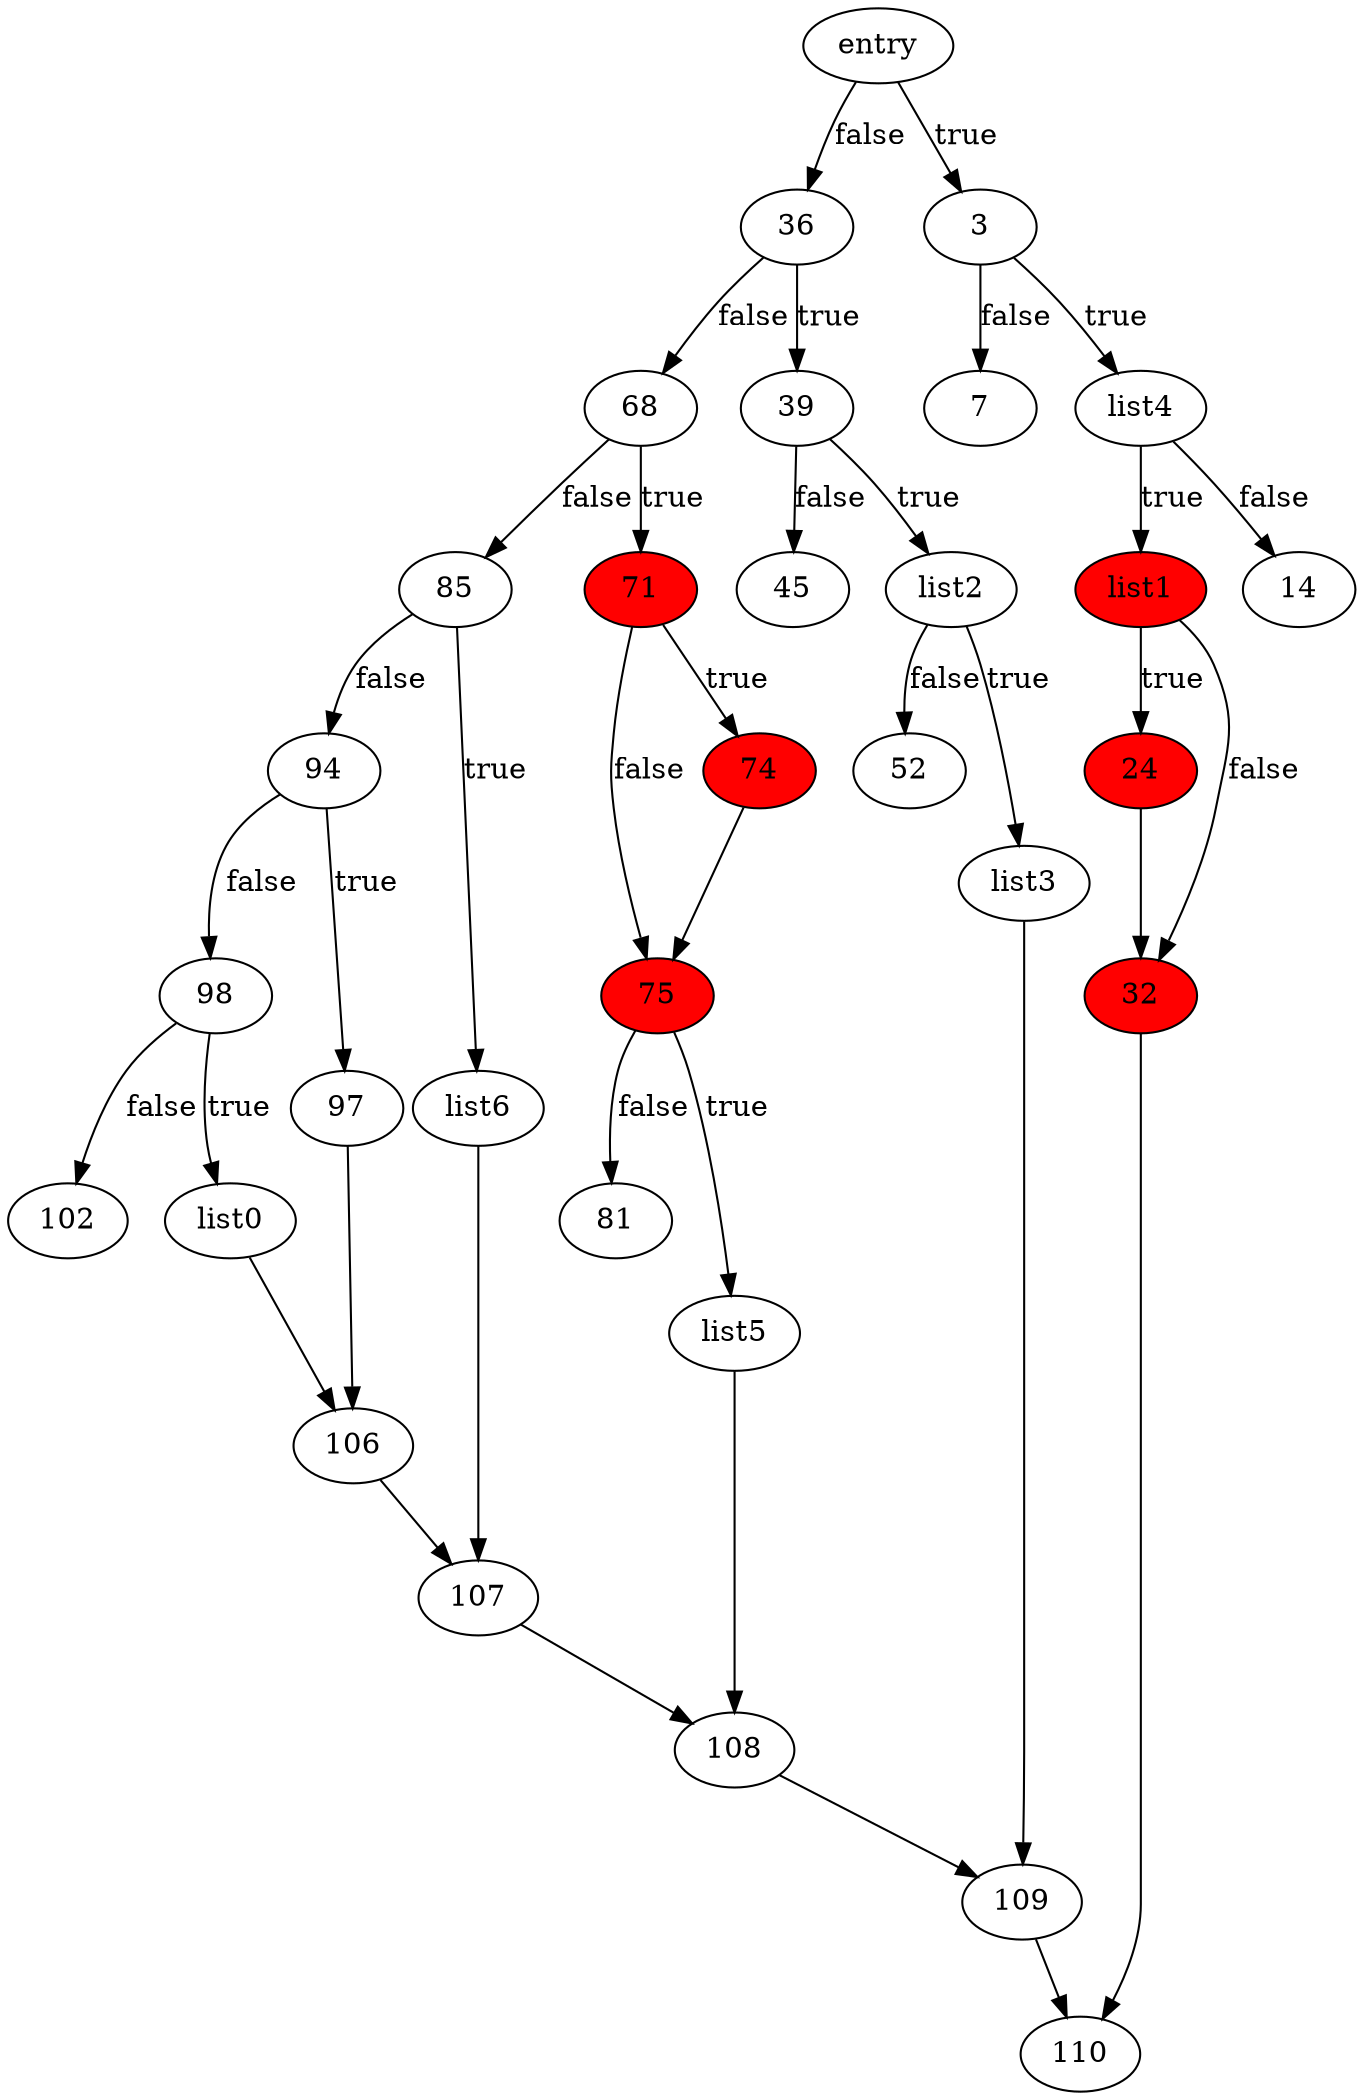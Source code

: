 digraph stmt {
	node [style="filled" fillcolor="white"]

	0->36 [label="false"];
	0->3 [label="true"];
	3->7 [label="false"];
	24->32;
	32->110;
	36->68 [label="false"];
	36->39 [label="true"];
	39->45 [label="false"];
	68->85 [label="false"];
	68->71 [label="true"];
	71->75 [label="false"];
	71->74 [label="true"];
	74->75;
	75->81 [label="false"];
	85->94 [label="false"];
	94->98 [label="false"];
	94->97 [label="true"];
	97->106;
	98->102 [label="false"];
	106->107;
	107->108;
	108->109;
	109->110;
	98->list0 [label="true"];
	list0->106;
	list1->32 [label="false"];
	list1->24 [label="true"];
	39->list2 [label="true"];
	list2->52 [label="false"];
	list2->list3 [label="true"];
	list3->109;
	3->list4 [label="true"];
	list4->14 [label="false"];
	list4->list1 [label="true"];
	75->list5 [label="true"];
	list5->108;
	85->list6 [label="true"];
	list6->107;
	0 [label="entry"];
	102;
	106;
	107;
	108;
	109;
	110;
	14;
	24 [fillcolor="red"];
	3;
	32 [fillcolor="red"];
	36;
	39;
	45;
	52;
	68;
	7;
	71 [fillcolor="red"];
	74 [fillcolor="red"];
	75 [fillcolor="red"];
	81;
	85;
	94;
	97;
	98;
	list0;
	list1 [fillcolor="red"];
	list2;
	list3;
	list4;
	list5;
	list6;
}
